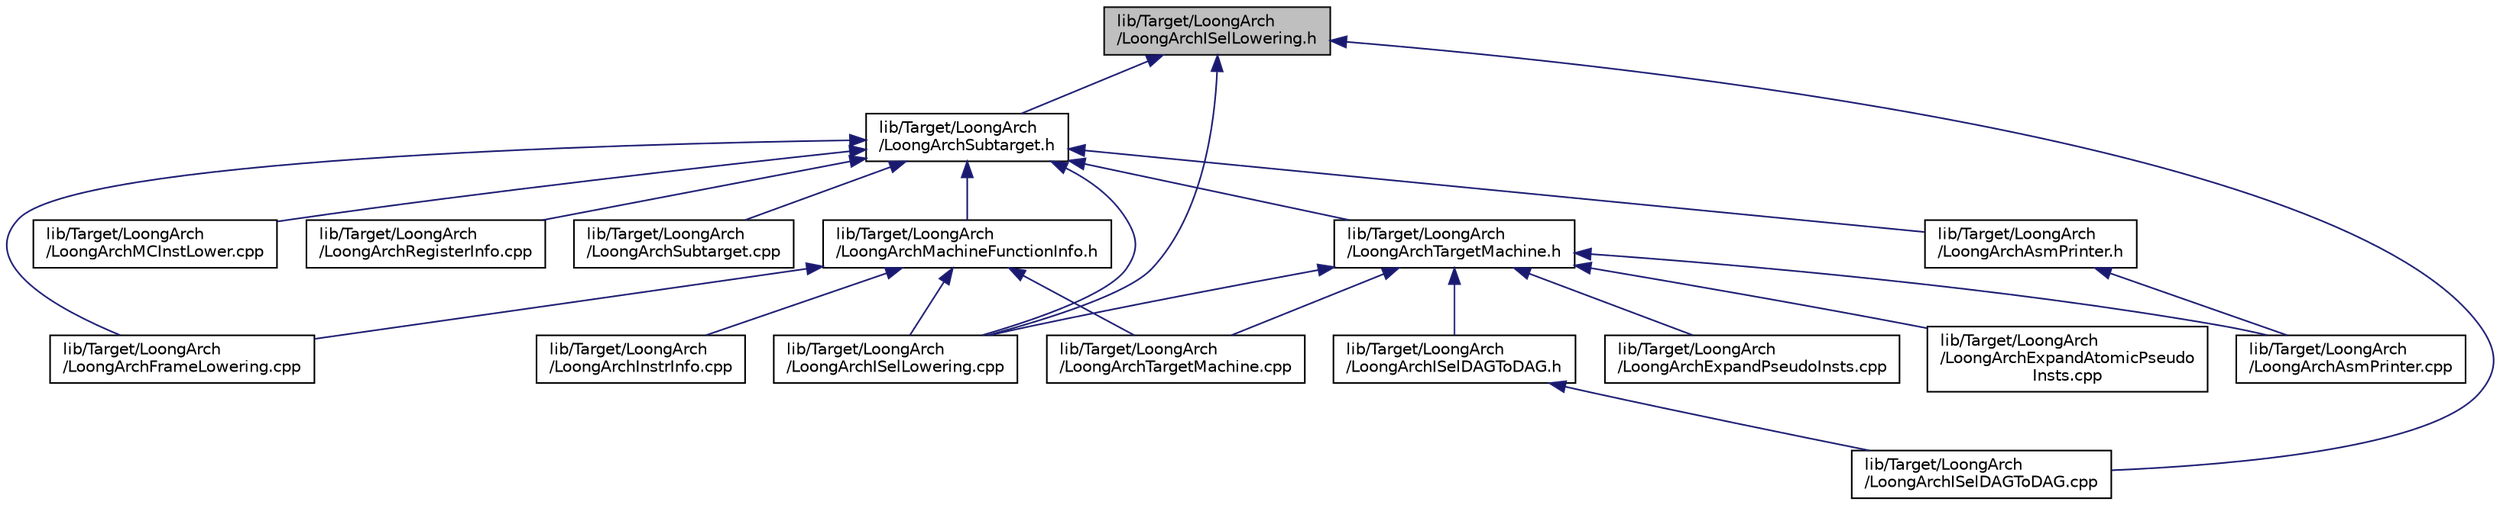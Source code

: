 digraph "lib/Target/LoongArch/LoongArchISelLowering.h"
{
 // LATEX_PDF_SIZE
  bgcolor="transparent";
  edge [fontname="Helvetica",fontsize="10",labelfontname="Helvetica",labelfontsize="10"];
  node [fontname="Helvetica",fontsize="10",shape=record];
  Node1 [label="lib/Target/LoongArch\l/LoongArchISelLowering.h",height=0.2,width=0.4,color="black", fillcolor="grey75", style="filled", fontcolor="black",tooltip=" "];
  Node1 -> Node2 [dir="back",color="midnightblue",fontsize="10",style="solid",fontname="Helvetica"];
  Node2 [label="lib/Target/LoongArch\l/LoongArchSubtarget.h",height=0.2,width=0.4,color="black",URL="$LoongArchSubtarget_8h.html",tooltip=" "];
  Node2 -> Node3 [dir="back",color="midnightblue",fontsize="10",style="solid",fontname="Helvetica"];
  Node3 [label="lib/Target/LoongArch\l/LoongArchAsmPrinter.h",height=0.2,width=0.4,color="black",URL="$LoongArchAsmPrinter_8h.html",tooltip=" "];
  Node3 -> Node4 [dir="back",color="midnightblue",fontsize="10",style="solid",fontname="Helvetica"];
  Node4 [label="lib/Target/LoongArch\l/LoongArchAsmPrinter.cpp",height=0.2,width=0.4,color="black",URL="$LoongArchAsmPrinter_8cpp.html",tooltip=" "];
  Node2 -> Node5 [dir="back",color="midnightblue",fontsize="10",style="solid",fontname="Helvetica"];
  Node5 [label="lib/Target/LoongArch\l/LoongArchTargetMachine.h",height=0.2,width=0.4,color="black",URL="$LoongArchTargetMachine_8h.html",tooltip=" "];
  Node5 -> Node4 [dir="back",color="midnightblue",fontsize="10",style="solid",fontname="Helvetica"];
  Node5 -> Node6 [dir="back",color="midnightblue",fontsize="10",style="solid",fontname="Helvetica"];
  Node6 [label="lib/Target/LoongArch\l/LoongArchExpandAtomicPseudo\lInsts.cpp",height=0.2,width=0.4,color="black",URL="$LoongArchExpandAtomicPseudoInsts_8cpp.html",tooltip=" "];
  Node5 -> Node7 [dir="back",color="midnightblue",fontsize="10",style="solid",fontname="Helvetica"];
  Node7 [label="lib/Target/LoongArch\l/LoongArchExpandPseudoInsts.cpp",height=0.2,width=0.4,color="black",URL="$LoongArchExpandPseudoInsts_8cpp.html",tooltip=" "];
  Node5 -> Node8 [dir="back",color="midnightblue",fontsize="10",style="solid",fontname="Helvetica"];
  Node8 [label="lib/Target/LoongArch\l/LoongArchISelDAGToDAG.h",height=0.2,width=0.4,color="black",URL="$LoongArchISelDAGToDAG_8h.html",tooltip=" "];
  Node8 -> Node9 [dir="back",color="midnightblue",fontsize="10",style="solid",fontname="Helvetica"];
  Node9 [label="lib/Target/LoongArch\l/LoongArchISelDAGToDAG.cpp",height=0.2,width=0.4,color="black",URL="$LoongArchISelDAGToDAG_8cpp.html",tooltip=" "];
  Node5 -> Node10 [dir="back",color="midnightblue",fontsize="10",style="solid",fontname="Helvetica"];
  Node10 [label="lib/Target/LoongArch\l/LoongArchISelLowering.cpp",height=0.2,width=0.4,color="black",URL="$LoongArchISelLowering_8cpp.html",tooltip=" "];
  Node5 -> Node11 [dir="back",color="midnightblue",fontsize="10",style="solid",fontname="Helvetica"];
  Node11 [label="lib/Target/LoongArch\l/LoongArchTargetMachine.cpp",height=0.2,width=0.4,color="black",URL="$LoongArchTargetMachine_8cpp.html",tooltip=" "];
  Node2 -> Node12 [dir="back",color="midnightblue",fontsize="10",style="solid",fontname="Helvetica"];
  Node12 [label="lib/Target/LoongArch\l/LoongArchMachineFunctionInfo.h",height=0.2,width=0.4,color="black",URL="$LoongArchMachineFunctionInfo_8h.html",tooltip=" "];
  Node12 -> Node13 [dir="back",color="midnightblue",fontsize="10",style="solid",fontname="Helvetica"];
  Node13 [label="lib/Target/LoongArch\l/LoongArchFrameLowering.cpp",height=0.2,width=0.4,color="black",URL="$LoongArchFrameLowering_8cpp.html",tooltip=" "];
  Node12 -> Node14 [dir="back",color="midnightblue",fontsize="10",style="solid",fontname="Helvetica"];
  Node14 [label="lib/Target/LoongArch\l/LoongArchInstrInfo.cpp",height=0.2,width=0.4,color="black",URL="$LoongArchInstrInfo_8cpp.html",tooltip=" "];
  Node12 -> Node10 [dir="back",color="midnightblue",fontsize="10",style="solid",fontname="Helvetica"];
  Node12 -> Node11 [dir="back",color="midnightblue",fontsize="10",style="solid",fontname="Helvetica"];
  Node2 -> Node13 [dir="back",color="midnightblue",fontsize="10",style="solid",fontname="Helvetica"];
  Node2 -> Node10 [dir="back",color="midnightblue",fontsize="10",style="solid",fontname="Helvetica"];
  Node2 -> Node15 [dir="back",color="midnightblue",fontsize="10",style="solid",fontname="Helvetica"];
  Node15 [label="lib/Target/LoongArch\l/LoongArchMCInstLower.cpp",height=0.2,width=0.4,color="black",URL="$LoongArchMCInstLower_8cpp.html",tooltip=" "];
  Node2 -> Node16 [dir="back",color="midnightblue",fontsize="10",style="solid",fontname="Helvetica"];
  Node16 [label="lib/Target/LoongArch\l/LoongArchRegisterInfo.cpp",height=0.2,width=0.4,color="black",URL="$LoongArchRegisterInfo_8cpp.html",tooltip=" "];
  Node2 -> Node17 [dir="back",color="midnightblue",fontsize="10",style="solid",fontname="Helvetica"];
  Node17 [label="lib/Target/LoongArch\l/LoongArchSubtarget.cpp",height=0.2,width=0.4,color="black",URL="$LoongArchSubtarget_8cpp.html",tooltip=" "];
  Node1 -> Node9 [dir="back",color="midnightblue",fontsize="10",style="solid",fontname="Helvetica"];
  Node1 -> Node10 [dir="back",color="midnightblue",fontsize="10",style="solid",fontname="Helvetica"];
}

